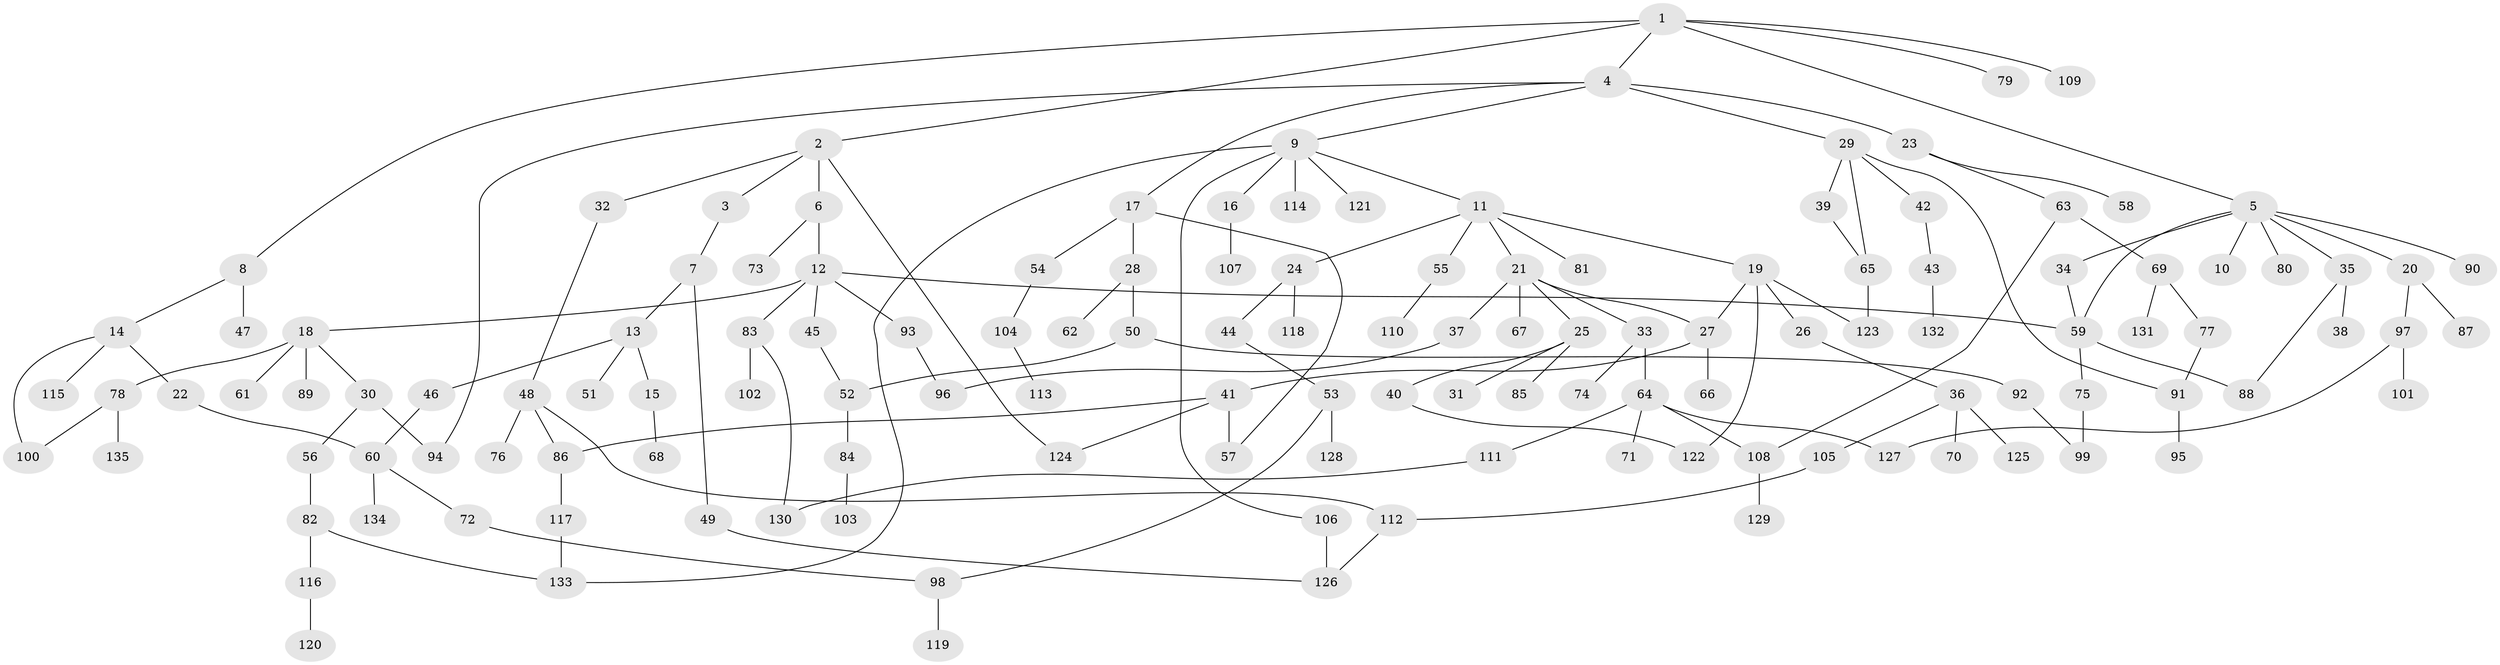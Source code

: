 // coarse degree distribution, {5: 0.0425531914893617, 8: 0.02127659574468085, 2: 0.2553191489361702, 3: 0.13829787234042554, 6: 0.031914893617021274, 1: 0.3723404255319149, 10: 0.010638297872340425, 4: 0.1276595744680851}
// Generated by graph-tools (version 1.1) at 2025/41/03/06/25 10:41:25]
// undirected, 135 vertices, 160 edges
graph export_dot {
graph [start="1"]
  node [color=gray90,style=filled];
  1;
  2;
  3;
  4;
  5;
  6;
  7;
  8;
  9;
  10;
  11;
  12;
  13;
  14;
  15;
  16;
  17;
  18;
  19;
  20;
  21;
  22;
  23;
  24;
  25;
  26;
  27;
  28;
  29;
  30;
  31;
  32;
  33;
  34;
  35;
  36;
  37;
  38;
  39;
  40;
  41;
  42;
  43;
  44;
  45;
  46;
  47;
  48;
  49;
  50;
  51;
  52;
  53;
  54;
  55;
  56;
  57;
  58;
  59;
  60;
  61;
  62;
  63;
  64;
  65;
  66;
  67;
  68;
  69;
  70;
  71;
  72;
  73;
  74;
  75;
  76;
  77;
  78;
  79;
  80;
  81;
  82;
  83;
  84;
  85;
  86;
  87;
  88;
  89;
  90;
  91;
  92;
  93;
  94;
  95;
  96;
  97;
  98;
  99;
  100;
  101;
  102;
  103;
  104;
  105;
  106;
  107;
  108;
  109;
  110;
  111;
  112;
  113;
  114;
  115;
  116;
  117;
  118;
  119;
  120;
  121;
  122;
  123;
  124;
  125;
  126;
  127;
  128;
  129;
  130;
  131;
  132;
  133;
  134;
  135;
  1 -- 2;
  1 -- 4;
  1 -- 5;
  1 -- 8;
  1 -- 79;
  1 -- 109;
  2 -- 3;
  2 -- 6;
  2 -- 32;
  2 -- 124;
  3 -- 7;
  4 -- 9;
  4 -- 17;
  4 -- 23;
  4 -- 29;
  4 -- 94;
  5 -- 10;
  5 -- 20;
  5 -- 34;
  5 -- 35;
  5 -- 80;
  5 -- 90;
  5 -- 59;
  6 -- 12;
  6 -- 73;
  7 -- 13;
  7 -- 49;
  8 -- 14;
  8 -- 47;
  9 -- 11;
  9 -- 16;
  9 -- 106;
  9 -- 114;
  9 -- 121;
  9 -- 133;
  11 -- 19;
  11 -- 21;
  11 -- 24;
  11 -- 55;
  11 -- 81;
  12 -- 18;
  12 -- 45;
  12 -- 83;
  12 -- 93;
  12 -- 59;
  13 -- 15;
  13 -- 46;
  13 -- 51;
  14 -- 22;
  14 -- 115;
  14 -- 100;
  15 -- 68;
  16 -- 107;
  17 -- 28;
  17 -- 54;
  17 -- 57;
  18 -- 30;
  18 -- 61;
  18 -- 78;
  18 -- 89;
  19 -- 26;
  19 -- 122;
  19 -- 27;
  19 -- 123;
  20 -- 87;
  20 -- 97;
  21 -- 25;
  21 -- 27;
  21 -- 33;
  21 -- 37;
  21 -- 67;
  22 -- 60;
  23 -- 58;
  23 -- 63;
  24 -- 44;
  24 -- 118;
  25 -- 31;
  25 -- 40;
  25 -- 85;
  26 -- 36;
  27 -- 41;
  27 -- 66;
  28 -- 50;
  28 -- 62;
  29 -- 39;
  29 -- 42;
  29 -- 65;
  29 -- 91;
  30 -- 56;
  30 -- 94;
  32 -- 48;
  33 -- 64;
  33 -- 74;
  34 -- 59;
  35 -- 38;
  35 -- 88;
  36 -- 70;
  36 -- 105;
  36 -- 125;
  37 -- 96;
  39 -- 65;
  40 -- 122;
  41 -- 86;
  41 -- 124;
  41 -- 57;
  42 -- 43;
  43 -- 132;
  44 -- 53;
  45 -- 52;
  46 -- 60;
  48 -- 76;
  48 -- 112;
  48 -- 86;
  49 -- 126;
  50 -- 92;
  50 -- 52;
  52 -- 84;
  53 -- 128;
  53 -- 98;
  54 -- 104;
  55 -- 110;
  56 -- 82;
  59 -- 75;
  59 -- 88;
  60 -- 72;
  60 -- 134;
  63 -- 69;
  63 -- 108;
  64 -- 71;
  64 -- 111;
  64 -- 127;
  64 -- 108;
  65 -- 123;
  69 -- 77;
  69 -- 131;
  72 -- 98;
  75 -- 99;
  77 -- 91;
  78 -- 100;
  78 -- 135;
  82 -- 116;
  82 -- 133;
  83 -- 102;
  83 -- 130;
  84 -- 103;
  86 -- 117;
  91 -- 95;
  92 -- 99;
  93 -- 96;
  97 -- 101;
  97 -- 127;
  98 -- 119;
  104 -- 113;
  105 -- 112;
  106 -- 126;
  108 -- 129;
  111 -- 130;
  112 -- 126;
  116 -- 120;
  117 -- 133;
}
